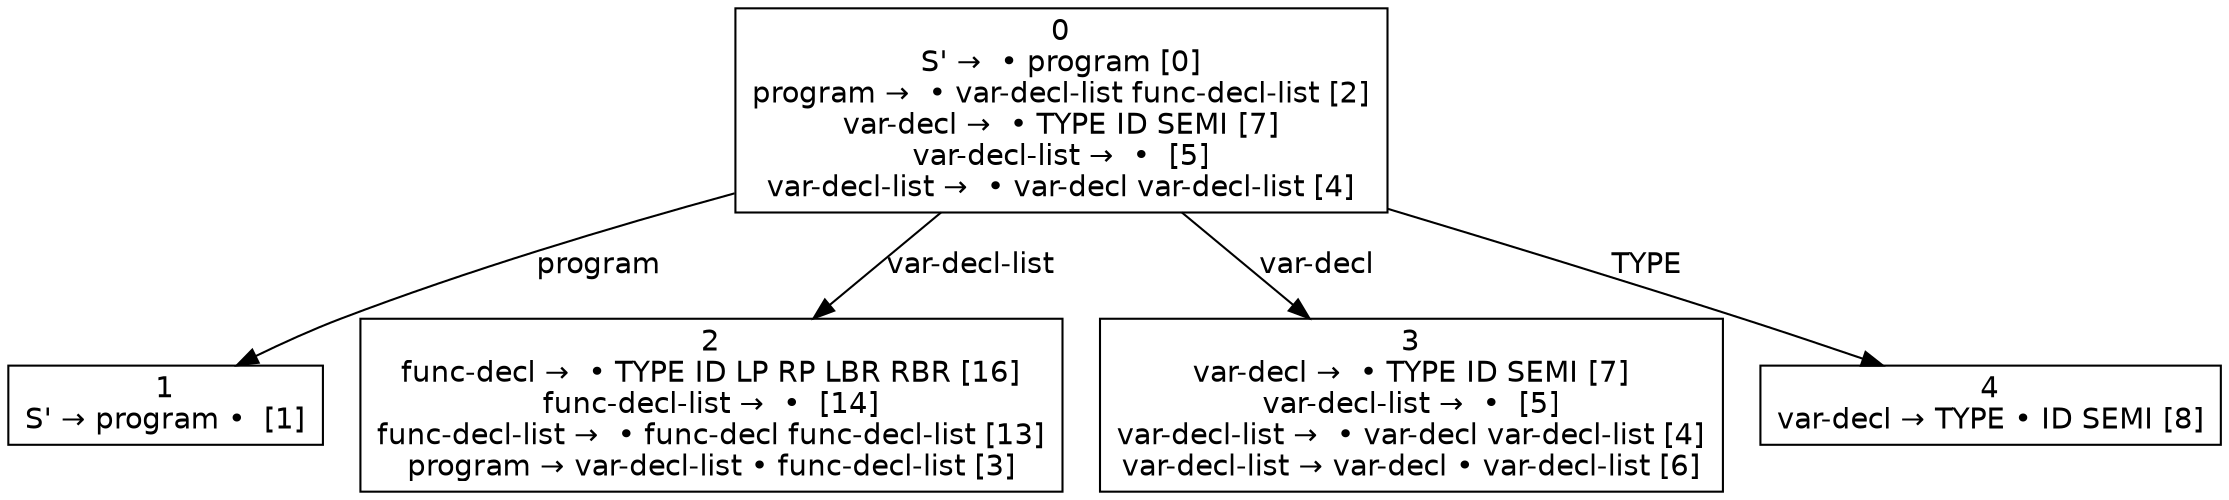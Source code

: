 digraph d{
node [fontname=Helvetica,shape=box];
edge [fontname=Helvetica];
n0 [label=<0<br />S' →  • program [0]<br />program →  • var-decl-list func-decl-list [2]<br />var-decl →  • TYPE ID SEMI [7]<br />var-decl-list →  •  [5]<br />var-decl-list →  • var-decl var-decl-list [4]>];
n1 [label=<1<br />S' → program •  [1]>];
n2 [label=<2<br />func-decl →  • TYPE ID LP RP LBR RBR [16]<br />func-decl-list →  •  [14]<br />func-decl-list →  • func-decl func-decl-list [13]<br />program → var-decl-list • func-decl-list [3]>];
n3 [label=<3<br />var-decl →  • TYPE ID SEMI [7]<br />var-decl-list →  •  [5]<br />var-decl-list →  • var-decl var-decl-list [4]<br />var-decl-list → var-decl • var-decl-list [6]>];
n4 [label=<4<br />var-decl → TYPE • ID SEMI [8]>];
n0 -> n1 [label="program"];
n0 -> n2 [label="var-decl-list"];
n0 -> n3 [label="var-decl"];
n0 -> n4 [label="TYPE"];
}